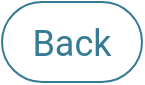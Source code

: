 <mxfile version="26.0.9">
  <diagram name="ページ1" id="RC8qCgqBSvQvMcSH2vbQ">
    <mxGraphModel dx="479" dy="276" grid="1" gridSize="10" guides="1" tooltips="1" connect="1" arrows="1" fold="1" page="1" pageScale="1" pageWidth="827" pageHeight="1169" math="0" shadow="0">
      <root>
        <mxCell id="0" />
        <mxCell id="1" parent="0" />
        <mxCell id="x0usR2gIojtnLZvW5hfA-1" value="&lt;font style=&quot;font-size: 18px;&quot;&gt;Back&lt;/font&gt;" style="rounded=1;whiteSpace=wrap;html=1;arcSize=50;fontFamily=Roboto;fontColor=#377A94;strokeColor=#377A94;" parent="1" vertex="1">
          <mxGeometry x="200" y="120" width="70" height="40" as="geometry" />
        </mxCell>
      </root>
    </mxGraphModel>
  </diagram>
</mxfile>
